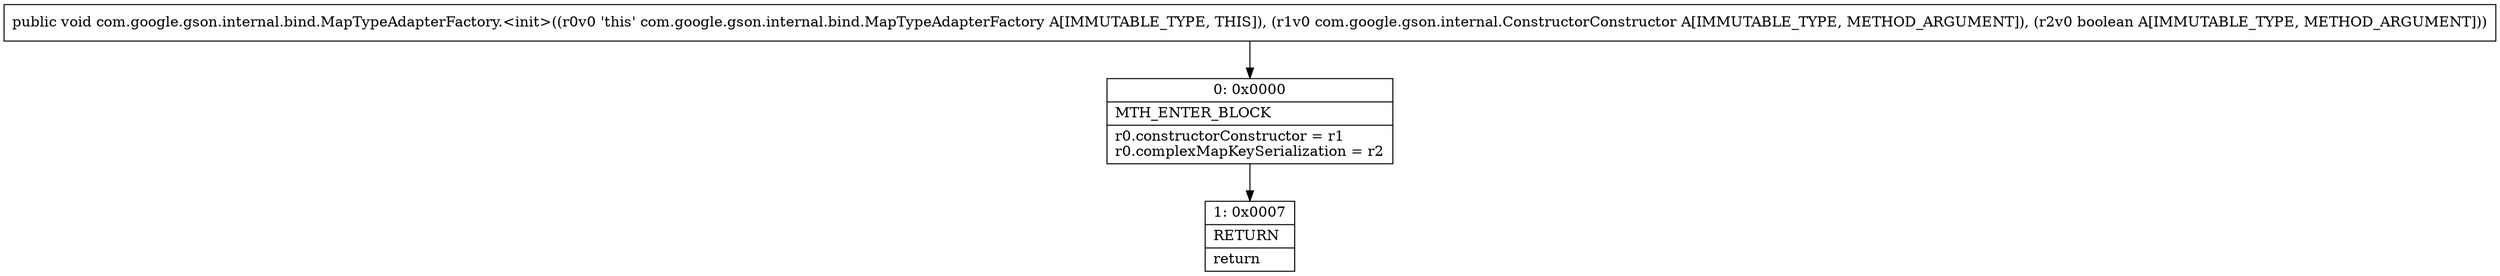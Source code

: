 digraph "CFG forcom.google.gson.internal.bind.MapTypeAdapterFactory.\<init\>(Lcom\/google\/gson\/internal\/ConstructorConstructor;Z)V" {
Node_0 [shape=record,label="{0\:\ 0x0000|MTH_ENTER_BLOCK\l|r0.constructorConstructor = r1\lr0.complexMapKeySerialization = r2\l}"];
Node_1 [shape=record,label="{1\:\ 0x0007|RETURN\l|return\l}"];
MethodNode[shape=record,label="{public void com.google.gson.internal.bind.MapTypeAdapterFactory.\<init\>((r0v0 'this' com.google.gson.internal.bind.MapTypeAdapterFactory A[IMMUTABLE_TYPE, THIS]), (r1v0 com.google.gson.internal.ConstructorConstructor A[IMMUTABLE_TYPE, METHOD_ARGUMENT]), (r2v0 boolean A[IMMUTABLE_TYPE, METHOD_ARGUMENT])) }"];
MethodNode -> Node_0;
Node_0 -> Node_1;
}

